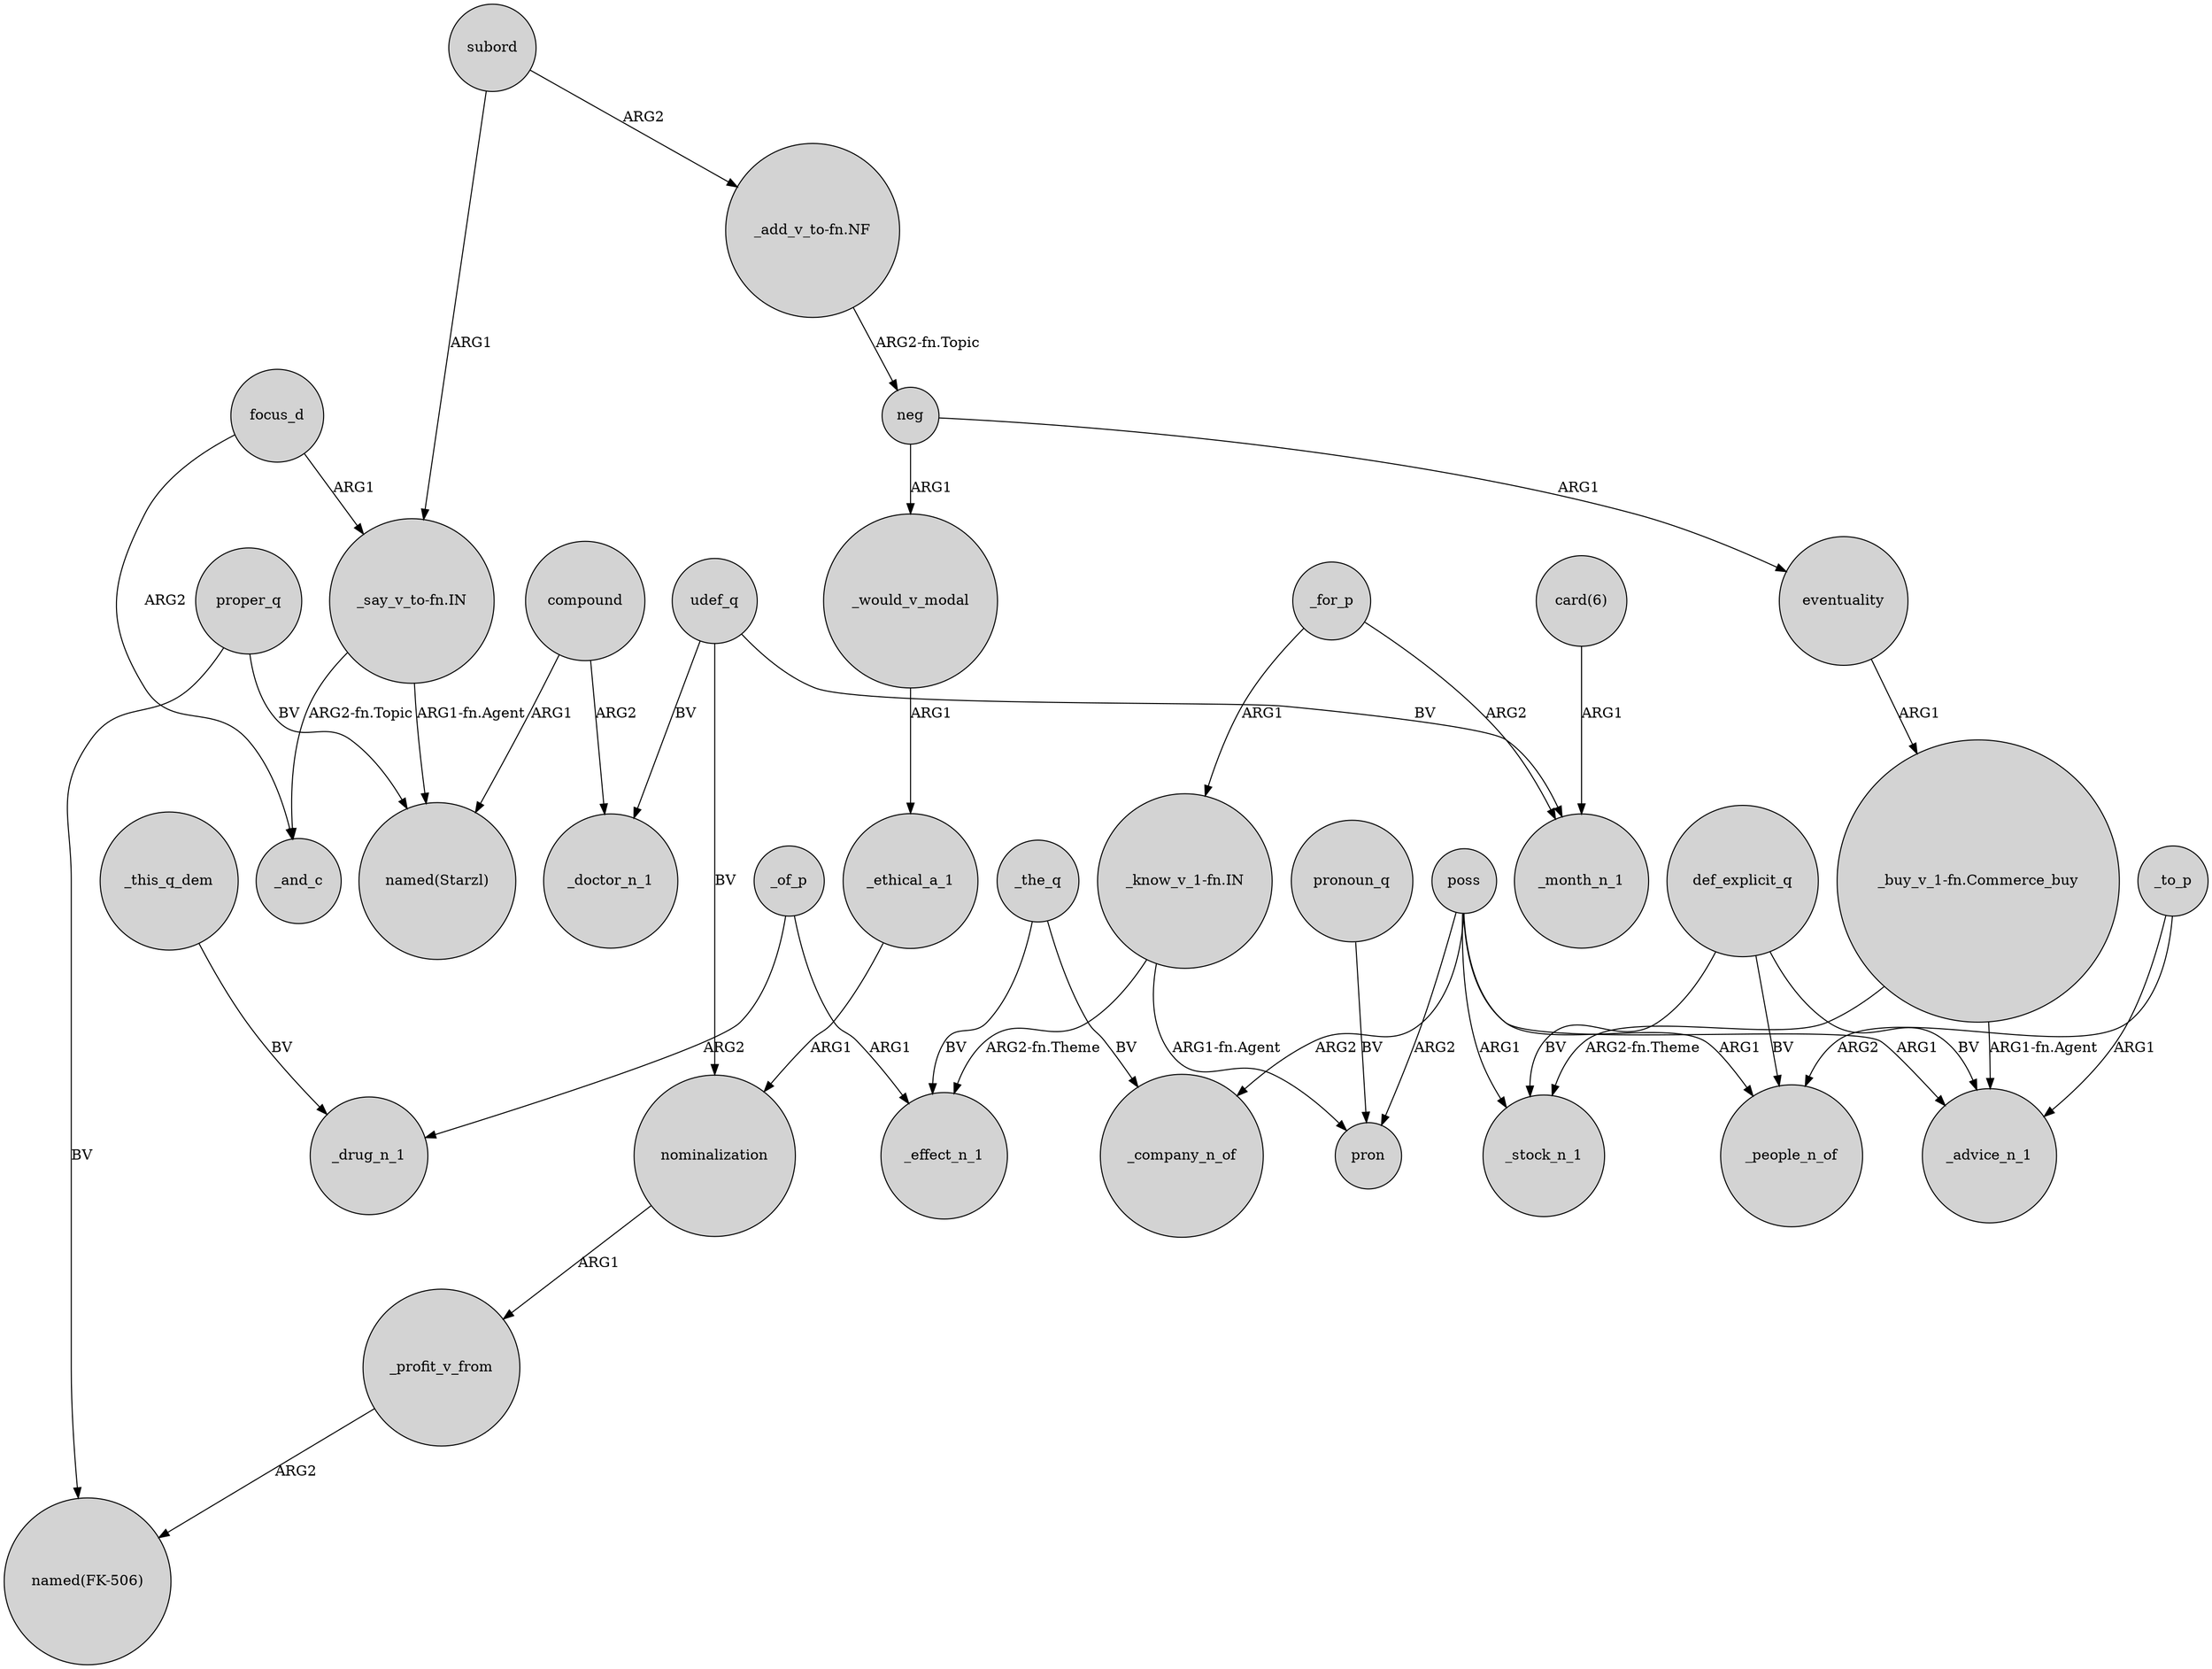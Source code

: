 digraph {
	node [shape=circle style=filled]
	subord -> "_add_v_to-fn.NF" [label=ARG2]
	_for_p -> _month_n_1 [label=ARG2]
	_of_p -> _effect_n_1 [label=ARG1]
	neg -> _would_v_modal [label=ARG1]
	compound -> _doctor_n_1 [label=ARG2]
	poss -> pron [label=ARG2]
	"_say_v_to-fn.IN" -> "named(Starzl)" [label="ARG1-fn.Agent"]
	proper_q -> "named(Starzl)" [label=BV]
	_ethical_a_1 -> nominalization [label=ARG1]
	"_know_v_1-fn.IN" -> _effect_n_1 [label="ARG2-fn.Theme"]
	poss -> _stock_n_1 [label=ARG1]
	_would_v_modal -> _ethical_a_1 [label=ARG1]
	_to_p -> _advice_n_1 [label=ARG1]
	_profit_v_from -> "named(FK-506)" [label=ARG2]
	"_know_v_1-fn.IN" -> pron [label="ARG1-fn.Agent"]
	subord -> "_say_v_to-fn.IN" [label=ARG1]
	compound -> "named(Starzl)" [label=ARG1]
	poss -> _advice_n_1 [label=ARG1]
	def_explicit_q -> _stock_n_1 [label=BV]
	udef_q -> _month_n_1 [label=BV]
	udef_q -> _doctor_n_1 [label=BV]
	poss -> _people_n_of [label=ARG1]
	focus_d -> _and_c [label=ARG2]
	_the_q -> _company_n_of [label=BV]
	pronoun_q -> pron [label=BV]
	_the_q -> _effect_n_1 [label=BV]
	_of_p -> _drug_n_1 [label=ARG2]
	_to_p -> _people_n_of [label=ARG2]
	"_say_v_to-fn.IN" -> _and_c [label="ARG2-fn.Topic"]
	_this_q_dem -> _drug_n_1 [label=BV]
	def_explicit_q -> _advice_n_1 [label=BV]
	eventuality -> "_buy_v_1-fn.Commerce_buy" [label=ARG1]
	udef_q -> nominalization [label=BV]
	"_add_v_to-fn.NF" -> neg [label="ARG2-fn.Topic"]
	proper_q -> "named(FK-506)" [label=BV]
	neg -> eventuality [label=ARG1]
	_for_p -> "_know_v_1-fn.IN" [label=ARG1]
	poss -> _company_n_of [label=ARG2]
	nominalization -> _profit_v_from [label=ARG1]
	"card(6)" -> _month_n_1 [label=ARG1]
	"_buy_v_1-fn.Commerce_buy" -> _advice_n_1 [label="ARG1-fn.Agent"]
	"_buy_v_1-fn.Commerce_buy" -> _stock_n_1 [label="ARG2-fn.Theme"]
	def_explicit_q -> _people_n_of [label=BV]
	focus_d -> "_say_v_to-fn.IN" [label=ARG1]
}
